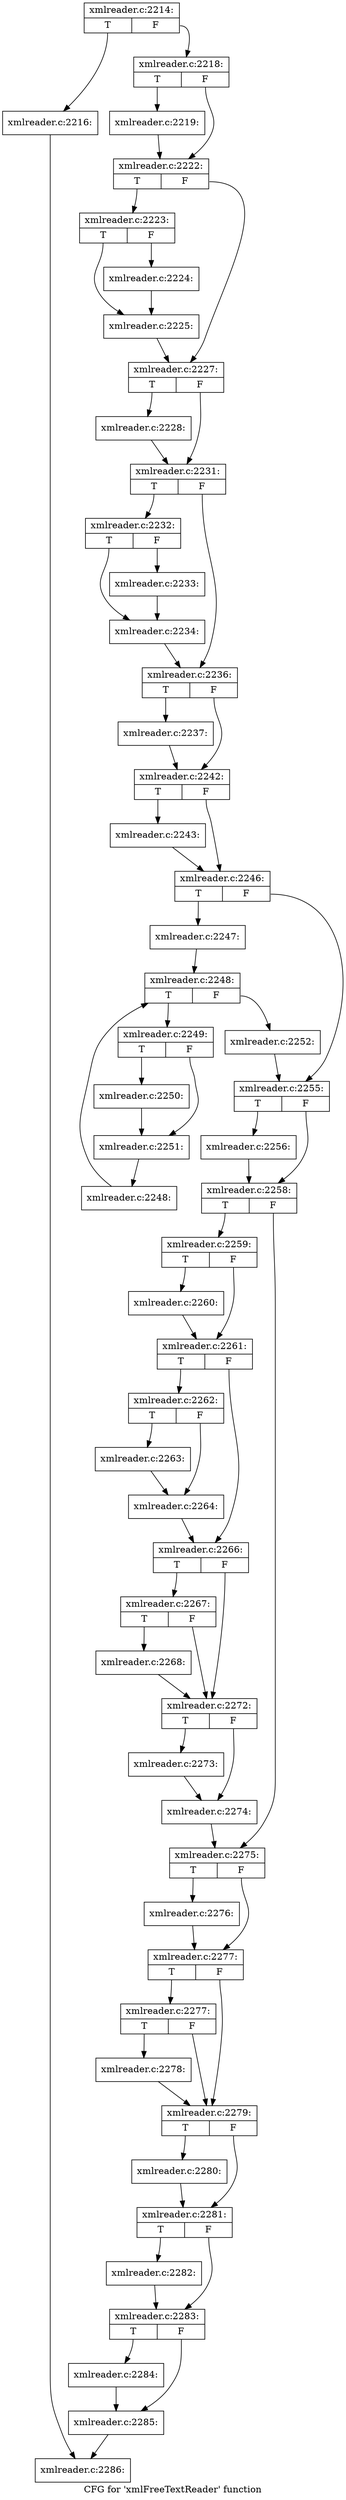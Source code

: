 digraph "CFG for 'xmlFreeTextReader' function" {
	label="CFG for 'xmlFreeTextReader' function";

	Node0x47161f0 [shape=record,label="{xmlreader.c:2214:|{<s0>T|<s1>F}}"];
	Node0x47161f0:s0 -> Node0x4471dc0;
	Node0x47161f0:s1 -> Node0x4471900;
	Node0x4471dc0 [shape=record,label="{xmlreader.c:2216:}"];
	Node0x4471dc0 -> Node0x4716080;
	Node0x4471900 [shape=record,label="{xmlreader.c:2218:|{<s0>T|<s1>F}}"];
	Node0x4471900:s0 -> Node0x4713650;
	Node0x4471900:s1 -> Node0x4471b40;
	Node0x4713650 [shape=record,label="{xmlreader.c:2219:}"];
	Node0x4713650 -> Node0x4471b40;
	Node0x4471b40 [shape=record,label="{xmlreader.c:2222:|{<s0>T|<s1>F}}"];
	Node0x4471b40:s0 -> Node0x4720b80;
	Node0x4471b40:s1 -> Node0x4721110;
	Node0x4720b80 [shape=record,label="{xmlreader.c:2223:|{<s0>T|<s1>F}}"];
	Node0x4720b80:s0 -> Node0x4721480;
	Node0x4720b80:s1 -> Node0x4721430;
	Node0x4721430 [shape=record,label="{xmlreader.c:2224:}"];
	Node0x4721430 -> Node0x4721480;
	Node0x4721480 [shape=record,label="{xmlreader.c:2225:}"];
	Node0x4721480 -> Node0x4721110;
	Node0x4721110 [shape=record,label="{xmlreader.c:2227:|{<s0>T|<s1>F}}"];
	Node0x4721110:s0 -> Node0x4721b70;
	Node0x4721110:s1 -> Node0x47221c0;
	Node0x4721b70 [shape=record,label="{xmlreader.c:2228:}"];
	Node0x4721b70 -> Node0x47221c0;
	Node0x47221c0 [shape=record,label="{xmlreader.c:2231:|{<s0>T|<s1>F}}"];
	Node0x47221c0:s0 -> Node0x47228e0;
	Node0x47221c0:s1 -> Node0x4722e30;
	Node0x47228e0 [shape=record,label="{xmlreader.c:2232:|{<s0>T|<s1>F}}"];
	Node0x47228e0:s0 -> Node0x47231a0;
	Node0x47228e0:s1 -> Node0x4723150;
	Node0x4723150 [shape=record,label="{xmlreader.c:2233:}"];
	Node0x4723150 -> Node0x47231a0;
	Node0x47231a0 [shape=record,label="{xmlreader.c:2234:}"];
	Node0x47231a0 -> Node0x4722e30;
	Node0x4722e30 [shape=record,label="{xmlreader.c:2236:|{<s0>T|<s1>F}}"];
	Node0x4722e30:s0 -> Node0x4723860;
	Node0x4722e30:s1 -> Node0x4723eb0;
	Node0x4723860 [shape=record,label="{xmlreader.c:2237:}"];
	Node0x4723860 -> Node0x4723eb0;
	Node0x4723eb0 [shape=record,label="{xmlreader.c:2242:|{<s0>T|<s1>F}}"];
	Node0x4723eb0:s0 -> Node0x47245d0;
	Node0x4723eb0:s1 -> Node0x4724b20;
	Node0x47245d0 [shape=record,label="{xmlreader.c:2243:}"];
	Node0x47245d0 -> Node0x4724b20;
	Node0x4724b20 [shape=record,label="{xmlreader.c:2246:|{<s0>T|<s1>F}}"];
	Node0x4724b20:s0 -> Node0x47251b0;
	Node0x4724b20:s1 -> Node0x4725500;
	Node0x47251b0 [shape=record,label="{xmlreader.c:2247:}"];
	Node0x47251b0 -> Node0x4725b00;
	Node0x4725b00 [shape=record,label="{xmlreader.c:2248:|{<s0>T|<s1>F}}"];
	Node0x4725b00:s0 -> Node0x4725d00;
	Node0x4725b00:s1 -> Node0x4725a30;
	Node0x4725d00 [shape=record,label="{xmlreader.c:2249:|{<s0>T|<s1>F}}"];
	Node0x4725d00:s0 -> Node0x4726150;
	Node0x4725d00:s1 -> Node0x47261a0;
	Node0x4726150 [shape=record,label="{xmlreader.c:2250:}"];
	Node0x4726150 -> Node0x47261a0;
	Node0x47261a0 [shape=record,label="{xmlreader.c:2251:}"];
	Node0x47261a0 -> Node0x4725cb0;
	Node0x4725cb0 [shape=record,label="{xmlreader.c:2248:}"];
	Node0x4725cb0 -> Node0x4725b00;
	Node0x4725a30 [shape=record,label="{xmlreader.c:2252:}"];
	Node0x4725a30 -> Node0x4725500;
	Node0x4725500 [shape=record,label="{xmlreader.c:2255:|{<s0>T|<s1>F}}"];
	Node0x4725500:s0 -> Node0x4726b60;
	Node0x4725500:s1 -> Node0x4727650;
	Node0x4726b60 [shape=record,label="{xmlreader.c:2256:}"];
	Node0x4726b60 -> Node0x4727650;
	Node0x4727650 [shape=record,label="{xmlreader.c:2258:|{<s0>T|<s1>F}}"];
	Node0x4727650:s0 -> Node0x4727d70;
	Node0x4727650:s1 -> Node0x4727dc0;
	Node0x4727d70 [shape=record,label="{xmlreader.c:2259:|{<s0>T|<s1>F}}"];
	Node0x4727d70:s0 -> Node0x4728230;
	Node0x4727d70:s1 -> Node0x4728280;
	Node0x4728230 [shape=record,label="{xmlreader.c:2260:}"];
	Node0x4728230 -> Node0x4728280;
	Node0x4728280 [shape=record,label="{xmlreader.c:2261:|{<s0>T|<s1>F}}"];
	Node0x4728280:s0 -> Node0x4728bc0;
	Node0x4728280:s1 -> Node0x4728c10;
	Node0x4728bc0 [shape=record,label="{xmlreader.c:2262:|{<s0>T|<s1>F}}"];
	Node0x4728bc0:s0 -> Node0x47291b0;
	Node0x4728bc0:s1 -> Node0x4729200;
	Node0x47291b0 [shape=record,label="{xmlreader.c:2263:}"];
	Node0x47291b0 -> Node0x4729200;
	Node0x4729200 [shape=record,label="{xmlreader.c:2264:}"];
	Node0x4729200 -> Node0x4728c10;
	Node0x4728c10 [shape=record,label="{xmlreader.c:2266:|{<s0>T|<s1>F}}"];
	Node0x4728c10:s0 -> Node0x472b3d0;
	Node0x4728c10:s1 -> Node0x472b380;
	Node0x472b3d0 [shape=record,label="{xmlreader.c:2267:|{<s0>T|<s1>F}}"];
	Node0x472b3d0:s0 -> Node0x472aac0;
	Node0x472b3d0:s1 -> Node0x472b380;
	Node0x472aac0 [shape=record,label="{xmlreader.c:2268:}"];
	Node0x472aac0 -> Node0x472b380;
	Node0x472b380 [shape=record,label="{xmlreader.c:2272:|{<s0>T|<s1>F}}"];
	Node0x472b380:s0 -> Node0x472ce20;
	Node0x472b380:s1 -> Node0x472ce70;
	Node0x472ce20 [shape=record,label="{xmlreader.c:2273:}"];
	Node0x472ce20 -> Node0x472ce70;
	Node0x472ce70 [shape=record,label="{xmlreader.c:2274:}"];
	Node0x472ce70 -> Node0x4727dc0;
	Node0x4727dc0 [shape=record,label="{xmlreader.c:2275:|{<s0>T|<s1>F}}"];
	Node0x4727dc0:s0 -> Node0x472d6a0;
	Node0x4727dc0:s1 -> Node0x472d890;
	Node0x472d6a0 [shape=record,label="{xmlreader.c:2276:}"];
	Node0x472d6a0 -> Node0x472d890;
	Node0x472d890 [shape=record,label="{xmlreader.c:2277:|{<s0>T|<s1>F}}"];
	Node0x472d890:s0 -> Node0x472e0b0;
	Node0x472d890:s1 -> Node0x472e060;
	Node0x472e0b0 [shape=record,label="{xmlreader.c:2277:|{<s0>T|<s1>F}}"];
	Node0x472e0b0:s0 -> Node0x472e010;
	Node0x472e0b0:s1 -> Node0x472e060;
	Node0x472e010 [shape=record,label="{xmlreader.c:2278:}"];
	Node0x472e010 -> Node0x472e060;
	Node0x472e060 [shape=record,label="{xmlreader.c:2279:|{<s0>T|<s1>F}}"];
	Node0x472e060:s0 -> Node0x472ebb0;
	Node0x472e060:s1 -> Node0x472ec00;
	Node0x472ebb0 [shape=record,label="{xmlreader.c:2280:}"];
	Node0x472ebb0 -> Node0x472ec00;
	Node0x472ec00 [shape=record,label="{xmlreader.c:2281:|{<s0>T|<s1>F}}"];
	Node0x472ec00:s0 -> Node0x472f2f0;
	Node0x472ec00:s1 -> Node0x472f340;
	Node0x472f2f0 [shape=record,label="{xmlreader.c:2282:}"];
	Node0x472f2f0 -> Node0x472f340;
	Node0x472f340 [shape=record,label="{xmlreader.c:2283:|{<s0>T|<s1>F}}"];
	Node0x472f340:s0 -> Node0x472faf0;
	Node0x472f340:s1 -> Node0x472fb40;
	Node0x472faf0 [shape=record,label="{xmlreader.c:2284:}"];
	Node0x472faf0 -> Node0x472fb40;
	Node0x472fb40 [shape=record,label="{xmlreader.c:2285:}"];
	Node0x472fb40 -> Node0x4716080;
	Node0x4716080 [shape=record,label="{xmlreader.c:2286:}"];
}
